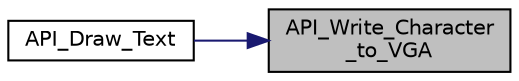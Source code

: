 digraph "API_Write_Character_to_VGA"
{
 // LATEX_PDF_SIZE
  edge [fontname="Helvetica",fontsize="10",labelfontname="Helvetica",labelfontsize="10"];
  node [fontname="Helvetica",fontsize="10",shape=record];
  rankdir="RL";
  Node1 [label="API_Write_Character\l_to_VGA",height=0.2,width=0.4,color="black", fillcolor="grey75", style="filled", fontcolor="black",tooltip="This function writes a received bitmap to the VGA RAM."];
  Node1 -> Node2 [dir="back",color="midnightblue",fontsize="10",style="solid"];
  Node2 [label="API_Draw_Text",height=0.2,width=0.4,color="black", fillcolor="white", style="filled",URL="$text_8h.html#a0e1cd4cbb56ac4ada26673d37b160eec",tooltip="This function draws a received string on the VGA screen."];
}
